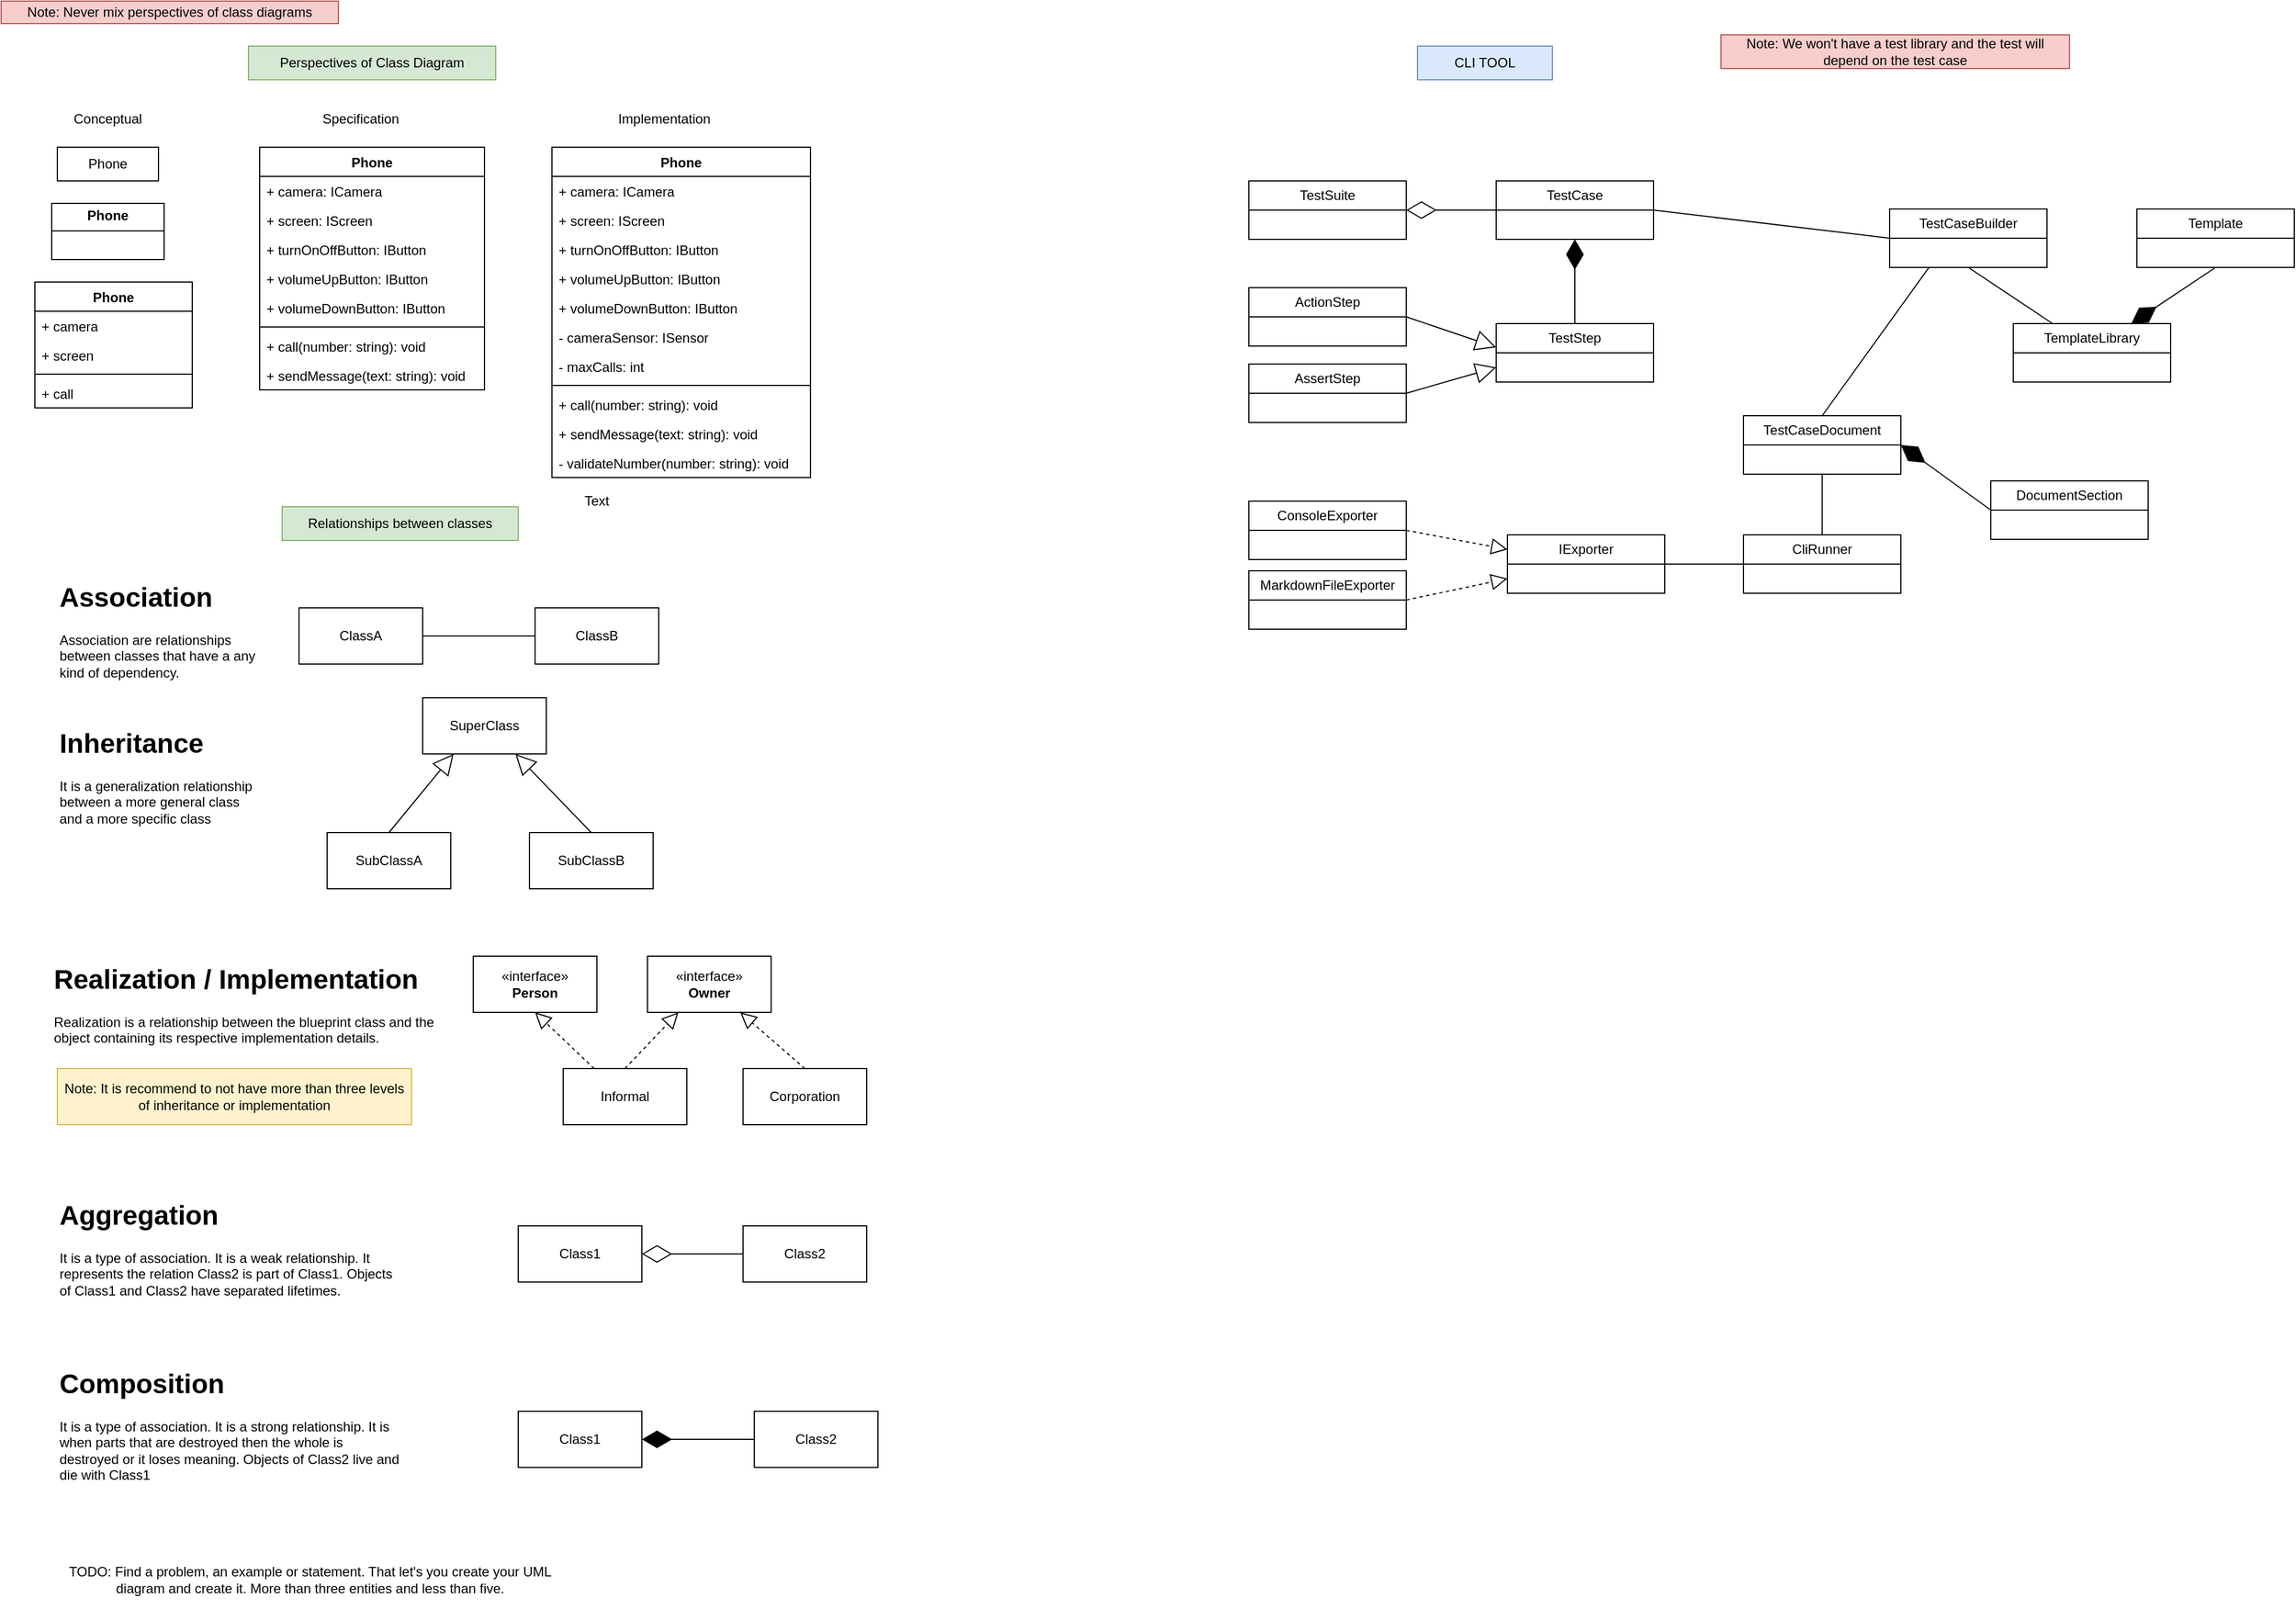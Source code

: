 <mxfile version="28.1.2">
  <diagram name="Page-1" id="z6iwsZZdMz4v8cv4b5W8">
    <mxGraphModel dx="3226" dy="1306" grid="1" gridSize="10" guides="1" tooltips="1" connect="1" arrows="1" fold="1" page="1" pageScale="1" pageWidth="1100" pageHeight="850" math="0" shadow="0">
      <root>
        <mxCell id="0" />
        <mxCell id="1" parent="0" />
        <mxCell id="MRD3C-GznaZoyH5pfZhT-1" value="Note: Never mix perspectives of class diagrams" style="text;html=1;align=center;verticalAlign=middle;whiteSpace=wrap;rounded=0;fillColor=#f8cecc;strokeColor=#b85450;" parent="1" vertex="1">
          <mxGeometry x="20" y="20" width="300" height="20" as="geometry" />
        </mxCell>
        <mxCell id="MRD3C-GznaZoyH5pfZhT-2" value="Perspectives of Class Diagram" style="text;html=1;align=center;verticalAlign=middle;whiteSpace=wrap;rounded=0;fillColor=#d5e8d4;strokeColor=#82b366;" parent="1" vertex="1">
          <mxGeometry x="240" y="60" width="220" height="30" as="geometry" />
        </mxCell>
        <mxCell id="MRD3C-GznaZoyH5pfZhT-3" value="Conceptual" style="text;html=1;align=center;verticalAlign=middle;whiteSpace=wrap;rounded=0;" parent="1" vertex="1">
          <mxGeometry x="80" y="110" width="70" height="30" as="geometry" />
        </mxCell>
        <mxCell id="MRD3C-GznaZoyH5pfZhT-4" value="Specification" style="text;html=1;align=center;verticalAlign=middle;whiteSpace=wrap;rounded=0;" parent="1" vertex="1">
          <mxGeometry x="300" y="110" width="80" height="30" as="geometry" />
        </mxCell>
        <mxCell id="MRD3C-GznaZoyH5pfZhT-5" value="Implementation" style="text;html=1;align=center;verticalAlign=middle;whiteSpace=wrap;rounded=0;" parent="1" vertex="1">
          <mxGeometry x="560" y="110" width="100" height="30" as="geometry" />
        </mxCell>
        <mxCell id="MRD3C-GznaZoyH5pfZhT-6" value="Phone" style="html=1;whiteSpace=wrap;" parent="1" vertex="1">
          <mxGeometry x="70" y="150" width="90" height="30" as="geometry" />
        </mxCell>
        <mxCell id="MRD3C-GznaZoyH5pfZhT-7" value="&lt;p style=&quot;margin:0px;margin-top:4px;text-align:center;&quot;&gt;&lt;b&gt;Phone&lt;/b&gt;&lt;/p&gt;&lt;hr size=&quot;1&quot; style=&quot;border-style:solid;&quot;&gt;&lt;div style=&quot;height:2px;&quot;&gt;&lt;/div&gt;" style="verticalAlign=top;align=left;overflow=fill;html=1;whiteSpace=wrap;" parent="1" vertex="1">
          <mxGeometry x="65" y="200" width="100" height="50" as="geometry" />
        </mxCell>
        <mxCell id="MRD3C-GznaZoyH5pfZhT-8" value="Phone" style="swimlane;fontStyle=1;align=center;verticalAlign=top;childLayout=stackLayout;horizontal=1;startSize=26;horizontalStack=0;resizeParent=1;resizeParentMax=0;resizeLast=0;collapsible=1;marginBottom=0;whiteSpace=wrap;html=1;" parent="1" vertex="1">
          <mxGeometry x="50" y="270" width="140" height="112" as="geometry" />
        </mxCell>
        <mxCell id="MRD3C-GznaZoyH5pfZhT-9" value="+ camera" style="text;strokeColor=none;fillColor=none;align=left;verticalAlign=top;spacingLeft=4;spacingRight=4;overflow=hidden;rotatable=0;points=[[0,0.5],[1,0.5]];portConstraint=eastwest;whiteSpace=wrap;html=1;" parent="MRD3C-GznaZoyH5pfZhT-8" vertex="1">
          <mxGeometry y="26" width="140" height="26" as="geometry" />
        </mxCell>
        <mxCell id="MRD3C-GznaZoyH5pfZhT-12" value="+ screen" style="text;strokeColor=none;fillColor=none;align=left;verticalAlign=top;spacingLeft=4;spacingRight=4;overflow=hidden;rotatable=0;points=[[0,0.5],[1,0.5]];portConstraint=eastwest;whiteSpace=wrap;html=1;" parent="MRD3C-GznaZoyH5pfZhT-8" vertex="1">
          <mxGeometry y="52" width="140" height="26" as="geometry" />
        </mxCell>
        <mxCell id="MRD3C-GznaZoyH5pfZhT-10" value="" style="line;strokeWidth=1;fillColor=none;align=left;verticalAlign=middle;spacingTop=-1;spacingLeft=3;spacingRight=3;rotatable=0;labelPosition=right;points=[];portConstraint=eastwest;strokeColor=inherit;" parent="MRD3C-GznaZoyH5pfZhT-8" vertex="1">
          <mxGeometry y="78" width="140" height="8" as="geometry" />
        </mxCell>
        <mxCell id="MRD3C-GznaZoyH5pfZhT-11" value="+ call" style="text;strokeColor=none;fillColor=none;align=left;verticalAlign=top;spacingLeft=4;spacingRight=4;overflow=hidden;rotatable=0;points=[[0,0.5],[1,0.5]];portConstraint=eastwest;whiteSpace=wrap;html=1;" parent="MRD3C-GznaZoyH5pfZhT-8" vertex="1">
          <mxGeometry y="86" width="140" height="26" as="geometry" />
        </mxCell>
        <mxCell id="MRD3C-GznaZoyH5pfZhT-13" value="Phone" style="swimlane;fontStyle=1;align=center;verticalAlign=top;childLayout=stackLayout;horizontal=1;startSize=26;horizontalStack=0;resizeParent=1;resizeParentMax=0;resizeLast=0;collapsible=1;marginBottom=0;whiteSpace=wrap;html=1;" parent="1" vertex="1">
          <mxGeometry x="250" y="150" width="200" height="216" as="geometry" />
        </mxCell>
        <mxCell id="MRD3C-GznaZoyH5pfZhT-14" value="+ camera: ICamera" style="text;strokeColor=none;fillColor=none;align=left;verticalAlign=top;spacingLeft=4;spacingRight=4;overflow=hidden;rotatable=0;points=[[0,0.5],[1,0.5]];portConstraint=eastwest;whiteSpace=wrap;html=1;" parent="MRD3C-GznaZoyH5pfZhT-13" vertex="1">
          <mxGeometry y="26" width="200" height="26" as="geometry" />
        </mxCell>
        <mxCell id="MRD3C-GznaZoyH5pfZhT-17" value="+ screen: IScreen" style="text;strokeColor=none;fillColor=none;align=left;verticalAlign=top;spacingLeft=4;spacingRight=4;overflow=hidden;rotatable=0;points=[[0,0.5],[1,0.5]];portConstraint=eastwest;whiteSpace=wrap;html=1;" parent="MRD3C-GznaZoyH5pfZhT-13" vertex="1">
          <mxGeometry y="52" width="200" height="26" as="geometry" />
        </mxCell>
        <mxCell id="MRD3C-GznaZoyH5pfZhT-18" value="+ turnOnOffButton: IButton" style="text;strokeColor=none;fillColor=none;align=left;verticalAlign=top;spacingLeft=4;spacingRight=4;overflow=hidden;rotatable=0;points=[[0,0.5],[1,0.5]];portConstraint=eastwest;whiteSpace=wrap;html=1;" parent="MRD3C-GznaZoyH5pfZhT-13" vertex="1">
          <mxGeometry y="78" width="200" height="26" as="geometry" />
        </mxCell>
        <mxCell id="MRD3C-GznaZoyH5pfZhT-19" value="+ volumeUpButton: IButton" style="text;strokeColor=none;fillColor=none;align=left;verticalAlign=top;spacingLeft=4;spacingRight=4;overflow=hidden;rotatable=0;points=[[0,0.5],[1,0.5]];portConstraint=eastwest;whiteSpace=wrap;html=1;" parent="MRD3C-GznaZoyH5pfZhT-13" vertex="1">
          <mxGeometry y="104" width="200" height="26" as="geometry" />
        </mxCell>
        <mxCell id="MRD3C-GznaZoyH5pfZhT-20" value="+ volumeDownButton: IButton" style="text;strokeColor=none;fillColor=none;align=left;verticalAlign=top;spacingLeft=4;spacingRight=4;overflow=hidden;rotatable=0;points=[[0,0.5],[1,0.5]];portConstraint=eastwest;whiteSpace=wrap;html=1;" parent="MRD3C-GznaZoyH5pfZhT-13" vertex="1">
          <mxGeometry y="130" width="200" height="26" as="geometry" />
        </mxCell>
        <mxCell id="MRD3C-GznaZoyH5pfZhT-15" value="" style="line;strokeWidth=1;fillColor=none;align=left;verticalAlign=middle;spacingTop=-1;spacingLeft=3;spacingRight=3;rotatable=0;labelPosition=right;points=[];portConstraint=eastwest;strokeColor=inherit;" parent="MRD3C-GznaZoyH5pfZhT-13" vertex="1">
          <mxGeometry y="156" width="200" height="8" as="geometry" />
        </mxCell>
        <mxCell id="MRD3C-GznaZoyH5pfZhT-16" value="+ call(number: string): void" style="text;strokeColor=none;fillColor=none;align=left;verticalAlign=top;spacingLeft=4;spacingRight=4;overflow=hidden;rotatable=0;points=[[0,0.5],[1,0.5]];portConstraint=eastwest;whiteSpace=wrap;html=1;" parent="MRD3C-GznaZoyH5pfZhT-13" vertex="1">
          <mxGeometry y="164" width="200" height="26" as="geometry" />
        </mxCell>
        <mxCell id="MRD3C-GznaZoyH5pfZhT-21" value="+ sendMessage(text: string): void" style="text;strokeColor=none;fillColor=none;align=left;verticalAlign=top;spacingLeft=4;spacingRight=4;overflow=hidden;rotatable=0;points=[[0,0.5],[1,0.5]];portConstraint=eastwest;whiteSpace=wrap;html=1;" parent="MRD3C-GznaZoyH5pfZhT-13" vertex="1">
          <mxGeometry y="190" width="200" height="26" as="geometry" />
        </mxCell>
        <mxCell id="MRD3C-GznaZoyH5pfZhT-22" value="Phone" style="swimlane;fontStyle=1;align=center;verticalAlign=top;childLayout=stackLayout;horizontal=1;startSize=26;horizontalStack=0;resizeParent=1;resizeParentMax=0;resizeLast=0;collapsible=1;marginBottom=0;whiteSpace=wrap;html=1;" parent="1" vertex="1">
          <mxGeometry x="510" y="150" width="230" height="294" as="geometry" />
        </mxCell>
        <mxCell id="MRD3C-GznaZoyH5pfZhT-23" value="+ camera: ICamera" style="text;strokeColor=none;fillColor=none;align=left;verticalAlign=top;spacingLeft=4;spacingRight=4;overflow=hidden;rotatable=0;points=[[0,0.5],[1,0.5]];portConstraint=eastwest;whiteSpace=wrap;html=1;" parent="MRD3C-GznaZoyH5pfZhT-22" vertex="1">
          <mxGeometry y="26" width="230" height="26" as="geometry" />
        </mxCell>
        <mxCell id="MRD3C-GznaZoyH5pfZhT-24" value="+ screen: IScreen" style="text;strokeColor=none;fillColor=none;align=left;verticalAlign=top;spacingLeft=4;spacingRight=4;overflow=hidden;rotatable=0;points=[[0,0.5],[1,0.5]];portConstraint=eastwest;whiteSpace=wrap;html=1;" parent="MRD3C-GznaZoyH5pfZhT-22" vertex="1">
          <mxGeometry y="52" width="230" height="26" as="geometry" />
        </mxCell>
        <mxCell id="MRD3C-GznaZoyH5pfZhT-25" value="+ turnOnOffButton: IButton" style="text;strokeColor=none;fillColor=none;align=left;verticalAlign=top;spacingLeft=4;spacingRight=4;overflow=hidden;rotatable=0;points=[[0,0.5],[1,0.5]];portConstraint=eastwest;whiteSpace=wrap;html=1;" parent="MRD3C-GznaZoyH5pfZhT-22" vertex="1">
          <mxGeometry y="78" width="230" height="26" as="geometry" />
        </mxCell>
        <mxCell id="MRD3C-GznaZoyH5pfZhT-26" value="+ volumeUpButton: IButton" style="text;strokeColor=none;fillColor=none;align=left;verticalAlign=top;spacingLeft=4;spacingRight=4;overflow=hidden;rotatable=0;points=[[0,0.5],[1,0.5]];portConstraint=eastwest;whiteSpace=wrap;html=1;" parent="MRD3C-GznaZoyH5pfZhT-22" vertex="1">
          <mxGeometry y="104" width="230" height="26" as="geometry" />
        </mxCell>
        <mxCell id="MRD3C-GznaZoyH5pfZhT-27" value="+ volumeDownButton: IButton" style="text;strokeColor=none;fillColor=none;align=left;verticalAlign=top;spacingLeft=4;spacingRight=4;overflow=hidden;rotatable=0;points=[[0,0.5],[1,0.5]];portConstraint=eastwest;whiteSpace=wrap;html=1;" parent="MRD3C-GznaZoyH5pfZhT-22" vertex="1">
          <mxGeometry y="130" width="230" height="26" as="geometry" />
        </mxCell>
        <mxCell id="MRD3C-GznaZoyH5pfZhT-31" value="- cameraSensor: ISensor" style="text;strokeColor=none;fillColor=none;align=left;verticalAlign=top;spacingLeft=4;spacingRight=4;overflow=hidden;rotatable=0;points=[[0,0.5],[1,0.5]];portConstraint=eastwest;whiteSpace=wrap;html=1;" parent="MRD3C-GznaZoyH5pfZhT-22" vertex="1">
          <mxGeometry y="156" width="230" height="26" as="geometry" />
        </mxCell>
        <mxCell id="MRD3C-GznaZoyH5pfZhT-33" value="- maxCalls: int" style="text;strokeColor=none;fillColor=none;align=left;verticalAlign=top;spacingLeft=4;spacingRight=4;overflow=hidden;rotatable=0;points=[[0,0.5],[1,0.5]];portConstraint=eastwest;whiteSpace=wrap;html=1;" parent="MRD3C-GznaZoyH5pfZhT-22" vertex="1">
          <mxGeometry y="182" width="230" height="26" as="geometry" />
        </mxCell>
        <mxCell id="MRD3C-GznaZoyH5pfZhT-28" value="" style="line;strokeWidth=1;fillColor=none;align=left;verticalAlign=middle;spacingTop=-1;spacingLeft=3;spacingRight=3;rotatable=0;labelPosition=right;points=[];portConstraint=eastwest;strokeColor=inherit;" parent="MRD3C-GznaZoyH5pfZhT-22" vertex="1">
          <mxGeometry y="208" width="230" height="8" as="geometry" />
        </mxCell>
        <mxCell id="MRD3C-GznaZoyH5pfZhT-29" value="+ call(number: string): void" style="text;strokeColor=none;fillColor=none;align=left;verticalAlign=top;spacingLeft=4;spacingRight=4;overflow=hidden;rotatable=0;points=[[0,0.5],[1,0.5]];portConstraint=eastwest;whiteSpace=wrap;html=1;" parent="MRD3C-GznaZoyH5pfZhT-22" vertex="1">
          <mxGeometry y="216" width="230" height="26" as="geometry" />
        </mxCell>
        <mxCell id="MRD3C-GznaZoyH5pfZhT-30" value="+ sendMessage(text: string): void" style="text;strokeColor=none;fillColor=none;align=left;verticalAlign=top;spacingLeft=4;spacingRight=4;overflow=hidden;rotatable=0;points=[[0,0.5],[1,0.5]];portConstraint=eastwest;whiteSpace=wrap;html=1;" parent="MRD3C-GznaZoyH5pfZhT-22" vertex="1">
          <mxGeometry y="242" width="230" height="26" as="geometry" />
        </mxCell>
        <mxCell id="MRD3C-GznaZoyH5pfZhT-32" value="- validateNumber(number: string): void" style="text;strokeColor=none;fillColor=none;align=left;verticalAlign=top;spacingLeft=4;spacingRight=4;overflow=hidden;rotatable=0;points=[[0,0.5],[1,0.5]];portConstraint=eastwest;whiteSpace=wrap;html=1;" parent="MRD3C-GznaZoyH5pfZhT-22" vertex="1">
          <mxGeometry y="268" width="230" height="26" as="geometry" />
        </mxCell>
        <mxCell id="MRD3C-GznaZoyH5pfZhT-34" value="Relationships between classes" style="text;html=1;align=center;verticalAlign=middle;whiteSpace=wrap;rounded=0;fillColor=#d5e8d4;strokeColor=#82b366;" parent="1" vertex="1">
          <mxGeometry x="270" y="470" width="210" height="30" as="geometry" />
        </mxCell>
        <mxCell id="MRD3C-GznaZoyH5pfZhT-35" value="ClassA" style="html=1;whiteSpace=wrap;" parent="1" vertex="1">
          <mxGeometry x="285" y="560" width="110" height="50" as="geometry" />
        </mxCell>
        <mxCell id="MRD3C-GznaZoyH5pfZhT-36" value="ClassB" style="html=1;whiteSpace=wrap;" parent="1" vertex="1">
          <mxGeometry x="495" y="560" width="110" height="50" as="geometry" />
        </mxCell>
        <mxCell id="MRD3C-GznaZoyH5pfZhT-38" value="&lt;h1 style=&quot;margin-top: 0px;&quot;&gt;Association&lt;/h1&gt;&lt;p&gt;Association are relationships between classes that have a any kind of dependency.&lt;/p&gt;" style="text;html=1;whiteSpace=wrap;overflow=hidden;rounded=0;" parent="1" vertex="1">
          <mxGeometry x="70" y="530" width="180" height="110" as="geometry" />
        </mxCell>
        <mxCell id="MRD3C-GznaZoyH5pfZhT-39" value="" style="endArrow=none;html=1;edgeStyle=orthogonalEdgeStyle;rounded=0;exitX=1;exitY=0.5;exitDx=0;exitDy=0;entryX=0;entryY=0.5;entryDx=0;entryDy=0;" parent="1" source="MRD3C-GznaZoyH5pfZhT-35" target="MRD3C-GznaZoyH5pfZhT-36" edge="1">
          <mxGeometry relative="1" as="geometry">
            <mxPoint x="440" y="620" as="sourcePoint" />
            <mxPoint x="600" y="620" as="targetPoint" />
          </mxGeometry>
        </mxCell>
        <mxCell id="MRD3C-GznaZoyH5pfZhT-42" value="&lt;h1 style=&quot;margin-top: 0px;&quot;&gt;Inheritance&lt;/h1&gt;&lt;p&gt;It is a generalization relationship between a more general class and a more specific class&lt;/p&gt;" style="text;html=1;whiteSpace=wrap;overflow=hidden;rounded=0;" parent="1" vertex="1">
          <mxGeometry x="70" y="660" width="180" height="120" as="geometry" />
        </mxCell>
        <mxCell id="MRD3C-GznaZoyH5pfZhT-43" value="SuperClass" style="html=1;whiteSpace=wrap;" parent="1" vertex="1">
          <mxGeometry x="395" y="640" width="110" height="50" as="geometry" />
        </mxCell>
        <mxCell id="MRD3C-GznaZoyH5pfZhT-44" value="SubClassA" style="html=1;whiteSpace=wrap;" parent="1" vertex="1">
          <mxGeometry x="310" y="760" width="110" height="50" as="geometry" />
        </mxCell>
        <mxCell id="MRD3C-GznaZoyH5pfZhT-45" value="SubClassB" style="html=1;whiteSpace=wrap;" parent="1" vertex="1">
          <mxGeometry x="490" y="760" width="110" height="50" as="geometry" />
        </mxCell>
        <mxCell id="MRD3C-GznaZoyH5pfZhT-46" value="" style="endArrow=block;endSize=16;endFill=0;html=1;rounded=0;exitX=0.5;exitY=0;exitDx=0;exitDy=0;entryX=0.25;entryY=1;entryDx=0;entryDy=0;" parent="1" source="MRD3C-GznaZoyH5pfZhT-44" target="MRD3C-GznaZoyH5pfZhT-43" edge="1">
          <mxGeometry width="160" relative="1" as="geometry">
            <mxPoint x="540" y="700" as="sourcePoint" />
            <mxPoint x="700" y="700" as="targetPoint" />
          </mxGeometry>
        </mxCell>
        <mxCell id="MRD3C-GznaZoyH5pfZhT-47" value="" style="endArrow=block;endSize=16;endFill=0;html=1;rounded=0;entryX=0.75;entryY=1;entryDx=0;entryDy=0;exitX=0.5;exitY=0;exitDx=0;exitDy=0;" parent="1" source="MRD3C-GznaZoyH5pfZhT-45" target="MRD3C-GznaZoyH5pfZhT-43" edge="1">
          <mxGeometry width="160" relative="1" as="geometry">
            <mxPoint x="520" y="730" as="sourcePoint" />
            <mxPoint x="680" y="730" as="targetPoint" />
          </mxGeometry>
        </mxCell>
        <mxCell id="MRD3C-GznaZoyH5pfZhT-51" value="&lt;h1 style=&quot;margin-top: 0px;&quot;&gt;Realization / Implementation&lt;/h1&gt;&lt;p&gt;Realization is a relationship between the blueprint class and the object containing its respective implementation details.&lt;/p&gt;" style="text;html=1;whiteSpace=wrap;overflow=hidden;rounded=0;" parent="1" vertex="1">
          <mxGeometry x="65" y="870" width="345" height="90" as="geometry" />
        </mxCell>
        <mxCell id="MRD3C-GznaZoyH5pfZhT-52" value="«interface»&lt;br&gt;&lt;b&gt;Owner&lt;/b&gt;" style="html=1;whiteSpace=wrap;" parent="1" vertex="1">
          <mxGeometry x="595" y="870" width="110" height="50" as="geometry" />
        </mxCell>
        <mxCell id="MRD3C-GznaZoyH5pfZhT-54" value="Informal" style="html=1;whiteSpace=wrap;" parent="1" vertex="1">
          <mxGeometry x="520" y="970" width="110" height="50" as="geometry" />
        </mxCell>
        <mxCell id="MRD3C-GznaZoyH5pfZhT-55" value="Corporation" style="html=1;whiteSpace=wrap;" parent="1" vertex="1">
          <mxGeometry x="680" y="970" width="110" height="50" as="geometry" />
        </mxCell>
        <mxCell id="MRD3C-GznaZoyH5pfZhT-56" value="" style="endArrow=block;dashed=1;endFill=0;endSize=12;html=1;rounded=0;exitX=0.5;exitY=0;exitDx=0;exitDy=0;entryX=0.25;entryY=1;entryDx=0;entryDy=0;" parent="1" source="MRD3C-GznaZoyH5pfZhT-54" target="MRD3C-GznaZoyH5pfZhT-52" edge="1">
          <mxGeometry width="160" relative="1" as="geometry">
            <mxPoint x="540" y="930" as="sourcePoint" />
            <mxPoint x="700" y="930" as="targetPoint" />
          </mxGeometry>
        </mxCell>
        <mxCell id="MRD3C-GznaZoyH5pfZhT-57" value="" style="endArrow=block;dashed=1;endFill=0;endSize=12;html=1;rounded=0;exitX=0.5;exitY=0;exitDx=0;exitDy=0;entryX=0.75;entryY=1;entryDx=0;entryDy=0;" parent="1" source="MRD3C-GznaZoyH5pfZhT-55" target="MRD3C-GznaZoyH5pfZhT-52" edge="1">
          <mxGeometry width="160" relative="1" as="geometry">
            <mxPoint x="670" y="940" as="sourcePoint" />
            <mxPoint x="830" y="940" as="targetPoint" />
          </mxGeometry>
        </mxCell>
        <mxCell id="MRD3C-GznaZoyH5pfZhT-59" value="«interface»&lt;br&gt;&lt;b&gt;Person&lt;/b&gt;" style="html=1;whiteSpace=wrap;" parent="1" vertex="1">
          <mxGeometry x="440" y="870" width="110" height="50" as="geometry" />
        </mxCell>
        <mxCell id="MRD3C-GznaZoyH5pfZhT-60" value="" style="endArrow=block;dashed=1;endFill=0;endSize=12;html=1;rounded=0;entryX=0.5;entryY=1;entryDx=0;entryDy=0;exitX=0.25;exitY=0;exitDx=0;exitDy=0;" parent="1" source="MRD3C-GznaZoyH5pfZhT-54" target="MRD3C-GznaZoyH5pfZhT-59" edge="1">
          <mxGeometry width="160" relative="1" as="geometry">
            <mxPoint x="330" y="1020" as="sourcePoint" />
            <mxPoint x="490" y="1020" as="targetPoint" />
          </mxGeometry>
        </mxCell>
        <mxCell id="MRD3C-GznaZoyH5pfZhT-61" value="Note: It is recommend to not have more than three levels of inheritance or implementation" style="text;html=1;align=center;verticalAlign=middle;whiteSpace=wrap;rounded=0;fillColor=#fff2cc;strokeColor=#d6b656;" parent="1" vertex="1">
          <mxGeometry x="70" y="970" width="315" height="50" as="geometry" />
        </mxCell>
        <mxCell id="MRD3C-GznaZoyH5pfZhT-62" value="&lt;h1 style=&quot;margin-top: 0px;&quot;&gt;Aggregation&lt;/h1&gt;&lt;p&gt;It is a type of association. It is a weak relationship. It represents the relation Class2 is part of Class1. Objects of Class1 and Class2 have separated lifetimes.&lt;/p&gt;" style="text;html=1;whiteSpace=wrap;overflow=hidden;rounded=0;" parent="1" vertex="1">
          <mxGeometry x="70" y="1080" width="300" height="110" as="geometry" />
        </mxCell>
        <mxCell id="MRD3C-GznaZoyH5pfZhT-63" value="&lt;h1 style=&quot;margin-top: 0px;&quot;&gt;Composition&lt;/h1&gt;&lt;p&gt;It is a type of association. It is a strong relationship. It is when parts that are destroyed then the whole is destroyed or it loses meaning. Objects of Class2 live and die with Class1&lt;/p&gt;" style="text;html=1;whiteSpace=wrap;overflow=hidden;rounded=0;" parent="1" vertex="1">
          <mxGeometry x="70" y="1230" width="310" height="120" as="geometry" />
        </mxCell>
        <mxCell id="MRD3C-GznaZoyH5pfZhT-64" value="Class1" style="html=1;whiteSpace=wrap;" parent="1" vertex="1">
          <mxGeometry x="480" y="1110" width="110" height="50" as="geometry" />
        </mxCell>
        <mxCell id="MRD3C-GznaZoyH5pfZhT-65" value="Class2" style="html=1;whiteSpace=wrap;" parent="1" vertex="1">
          <mxGeometry x="680" y="1110" width="110" height="50" as="geometry" />
        </mxCell>
        <mxCell id="MRD3C-GznaZoyH5pfZhT-66" value="Class1" style="html=1;whiteSpace=wrap;" parent="1" vertex="1">
          <mxGeometry x="480" y="1275" width="110" height="50" as="geometry" />
        </mxCell>
        <mxCell id="MRD3C-GznaZoyH5pfZhT-67" value="Class2" style="html=1;whiteSpace=wrap;" parent="1" vertex="1">
          <mxGeometry x="690" y="1275" width="110" height="50" as="geometry" />
        </mxCell>
        <mxCell id="MRD3C-GznaZoyH5pfZhT-68" value="" style="endArrow=diamondThin;endFill=1;endSize=24;html=1;rounded=0;entryX=1;entryY=0.5;entryDx=0;entryDy=0;exitX=0;exitY=0.5;exitDx=0;exitDy=0;" parent="1" source="MRD3C-GznaZoyH5pfZhT-67" target="MRD3C-GznaZoyH5pfZhT-66" edge="1">
          <mxGeometry width="160" relative="1" as="geometry">
            <mxPoint x="630" y="1370" as="sourcePoint" />
            <mxPoint x="790" y="1370" as="targetPoint" />
          </mxGeometry>
        </mxCell>
        <mxCell id="MRD3C-GznaZoyH5pfZhT-69" value="" style="endArrow=diamondThin;endFill=0;endSize=24;html=1;rounded=0;entryX=1;entryY=0.5;entryDx=0;entryDy=0;exitX=0;exitY=0.5;exitDx=0;exitDy=0;" parent="1" source="MRD3C-GznaZoyH5pfZhT-65" target="MRD3C-GznaZoyH5pfZhT-64" edge="1">
          <mxGeometry width="160" relative="1" as="geometry">
            <mxPoint x="630" y="1220" as="sourcePoint" />
            <mxPoint x="790" y="1220" as="targetPoint" />
          </mxGeometry>
        </mxCell>
        <mxCell id="MRD3C-GznaZoyH5pfZhT-70" value="TODO: Find a problem, an example or statement. That let&#39;s you create your UML diagram and create it. More than three entities and less than five." style="text;html=1;align=center;verticalAlign=middle;whiteSpace=wrap;rounded=0;" parent="1" vertex="1">
          <mxGeometry x="70" y="1400" width="450" height="50" as="geometry" />
        </mxCell>
        <mxCell id="uTPeltbkBN8PucFy3Olm-1" value="Text" style="text;html=1;align=center;verticalAlign=middle;whiteSpace=wrap;rounded=0;" parent="1" vertex="1">
          <mxGeometry x="520" y="450" width="60" height="30" as="geometry" />
        </mxCell>
        <mxCell id="uTPeltbkBN8PucFy3Olm-2" value="CLI TOOL" style="text;html=1;align=center;verticalAlign=middle;whiteSpace=wrap;rounded=0;fillColor=#dae8fc;strokeColor=#6c8ebf;" parent="1" vertex="1">
          <mxGeometry x="1280" y="60" width="120" height="30" as="geometry" />
        </mxCell>
        <mxCell id="uTPeltbkBN8PucFy3Olm-3" value="TestCase" style="swimlane;fontStyle=0;childLayout=stackLayout;horizontal=1;startSize=26;fillColor=none;horizontalStack=0;resizeParent=1;resizeParentMax=0;resizeLast=0;collapsible=1;marginBottom=0;whiteSpace=wrap;html=1;" parent="1" vertex="1">
          <mxGeometry x="1350" y="180" width="140" height="52" as="geometry" />
        </mxCell>
        <mxCell id="uTPeltbkBN8PucFy3Olm-12" value="TestSuite" style="swimlane;fontStyle=0;childLayout=stackLayout;horizontal=1;startSize=26;fillColor=none;horizontalStack=0;resizeParent=1;resizeParentMax=0;resizeLast=0;collapsible=1;marginBottom=0;whiteSpace=wrap;html=1;" parent="1" vertex="1">
          <mxGeometry x="1130" y="180" width="140" height="52" as="geometry" />
        </mxCell>
        <mxCell id="uTPeltbkBN8PucFy3Olm-13" value="" style="endArrow=diamondThin;endFill=0;endSize=24;html=1;rounded=0;entryX=1;entryY=0.5;entryDx=0;entryDy=0;exitX=0;exitY=0.5;exitDx=0;exitDy=0;" parent="1" source="uTPeltbkBN8PucFy3Olm-3" target="uTPeltbkBN8PucFy3Olm-12" edge="1">
          <mxGeometry width="160" relative="1" as="geometry">
            <mxPoint x="1340" y="330" as="sourcePoint" />
            <mxPoint x="1500" y="330" as="targetPoint" />
          </mxGeometry>
        </mxCell>
        <mxCell id="uTPeltbkBN8PucFy3Olm-14" value="TestCaseDocument" style="swimlane;fontStyle=0;childLayout=stackLayout;horizontal=1;startSize=26;fillColor=none;horizontalStack=0;resizeParent=1;resizeParentMax=0;resizeLast=0;collapsible=1;marginBottom=0;whiteSpace=wrap;html=1;" parent="1" vertex="1">
          <mxGeometry x="1570" y="389" width="140" height="52" as="geometry" />
        </mxCell>
        <mxCell id="uTPeltbkBN8PucFy3Olm-15" value="DocumentSection" style="swimlane;fontStyle=0;childLayout=stackLayout;horizontal=1;startSize=26;fillColor=none;horizontalStack=0;resizeParent=1;resizeParentMax=0;resizeLast=0;collapsible=1;marginBottom=0;whiteSpace=wrap;html=1;" parent="1" vertex="1">
          <mxGeometry x="1790" y="447" width="140" height="52" as="geometry" />
        </mxCell>
        <mxCell id="uTPeltbkBN8PucFy3Olm-16" value="" style="endArrow=diamondThin;endFill=1;endSize=24;html=1;rounded=0;entryX=1;entryY=0.5;entryDx=0;entryDy=0;exitX=0;exitY=0.5;exitDx=0;exitDy=0;" parent="1" source="uTPeltbkBN8PucFy3Olm-15" target="uTPeltbkBN8PucFy3Olm-14" edge="1">
          <mxGeometry width="160" relative="1" as="geometry">
            <mxPoint x="1800" y="489" as="sourcePoint" />
            <mxPoint x="1960" y="489" as="targetPoint" />
          </mxGeometry>
        </mxCell>
        <mxCell id="uTPeltbkBN8PucFy3Olm-17" value="ActionStep" style="swimlane;fontStyle=0;childLayout=stackLayout;horizontal=1;startSize=26;fillColor=none;horizontalStack=0;resizeParent=1;resizeParentMax=0;resizeLast=0;collapsible=1;marginBottom=0;whiteSpace=wrap;html=1;" parent="1" vertex="1">
          <mxGeometry x="1130" y="275" width="140" height="52" as="geometry" />
        </mxCell>
        <mxCell id="uTPeltbkBN8PucFy3Olm-18" value="AssertStep" style="swimlane;fontStyle=0;childLayout=stackLayout;horizontal=1;startSize=26;fillColor=none;horizontalStack=0;resizeParent=1;resizeParentMax=0;resizeLast=0;collapsible=1;marginBottom=0;whiteSpace=wrap;html=1;" parent="1" vertex="1">
          <mxGeometry x="1130" y="343" width="140" height="52" as="geometry" />
        </mxCell>
        <mxCell id="uTPeltbkBN8PucFy3Olm-19" value="TestStep" style="swimlane;fontStyle=0;childLayout=stackLayout;horizontal=1;startSize=26;fillColor=none;horizontalStack=0;resizeParent=1;resizeParentMax=0;resizeLast=0;collapsible=1;marginBottom=0;whiteSpace=wrap;html=1;" parent="1" vertex="1">
          <mxGeometry x="1350" y="307" width="140" height="52" as="geometry" />
        </mxCell>
        <mxCell id="uTPeltbkBN8PucFy3Olm-20" value="" style="endArrow=block;endSize=16;endFill=0;html=1;rounded=0;exitX=1;exitY=0.5;exitDx=0;exitDy=0;entryX=-0.001;entryY=0.405;entryDx=0;entryDy=0;entryPerimeter=0;" parent="1" source="uTPeltbkBN8PucFy3Olm-17" target="uTPeltbkBN8PucFy3Olm-19" edge="1">
          <mxGeometry width="160" relative="1" as="geometry">
            <mxPoint x="1290" y="375" as="sourcePoint" />
            <mxPoint x="1450" y="375" as="targetPoint" />
          </mxGeometry>
        </mxCell>
        <mxCell id="uTPeltbkBN8PucFy3Olm-21" value="" style="endArrow=block;endSize=16;endFill=0;html=1;rounded=0;exitX=1;exitY=0.5;exitDx=0;exitDy=0;entryX=0;entryY=0.75;entryDx=0;entryDy=0;" parent="1" source="uTPeltbkBN8PucFy3Olm-18" target="uTPeltbkBN8PucFy3Olm-19" edge="1">
          <mxGeometry width="160" relative="1" as="geometry">
            <mxPoint x="1310" y="385" as="sourcePoint" />
            <mxPoint x="1470" y="385" as="targetPoint" />
          </mxGeometry>
        </mxCell>
        <mxCell id="uTPeltbkBN8PucFy3Olm-26" value="IExporter" style="swimlane;fontStyle=0;childLayout=stackLayout;horizontal=1;startSize=26;fillColor=none;horizontalStack=0;resizeParent=1;resizeParentMax=0;resizeLast=0;collapsible=1;marginBottom=0;whiteSpace=wrap;html=1;" parent="1" vertex="1">
          <mxGeometry x="1360" y="495" width="140" height="52" as="geometry" />
        </mxCell>
        <mxCell id="uTPeltbkBN8PucFy3Olm-27" value="ConsoleExporter" style="swimlane;fontStyle=0;childLayout=stackLayout;horizontal=1;startSize=26;fillColor=none;horizontalStack=0;resizeParent=1;resizeParentMax=0;resizeLast=0;collapsible=1;marginBottom=0;whiteSpace=wrap;html=1;" parent="1" vertex="1">
          <mxGeometry x="1130" y="465" width="140" height="52" as="geometry" />
        </mxCell>
        <mxCell id="uTPeltbkBN8PucFy3Olm-28" value="MarkdownFileExporter" style="swimlane;fontStyle=0;childLayout=stackLayout;horizontal=1;startSize=26;fillColor=none;horizontalStack=0;resizeParent=1;resizeParentMax=0;resizeLast=0;collapsible=1;marginBottom=0;whiteSpace=wrap;html=1;" parent="1" vertex="1">
          <mxGeometry x="1130" y="527" width="140" height="52" as="geometry" />
        </mxCell>
        <mxCell id="uTPeltbkBN8PucFy3Olm-29" value="" style="endArrow=block;dashed=1;endFill=0;endSize=12;html=1;rounded=0;exitX=1;exitY=0.5;exitDx=0;exitDy=0;entryX=0;entryY=0.25;entryDx=0;entryDy=0;" parent="1" source="uTPeltbkBN8PucFy3Olm-27" target="uTPeltbkBN8PucFy3Olm-26" edge="1">
          <mxGeometry width="160" relative="1" as="geometry">
            <mxPoint x="1300" y="485" as="sourcePoint" />
            <mxPoint x="1460" y="485" as="targetPoint" />
          </mxGeometry>
        </mxCell>
        <mxCell id="uTPeltbkBN8PucFy3Olm-30" value="" style="endArrow=block;dashed=1;endFill=0;endSize=12;html=1;rounded=0;exitX=1;exitY=0.5;exitDx=0;exitDy=0;entryX=0;entryY=0.75;entryDx=0;entryDy=0;" parent="1" source="uTPeltbkBN8PucFy3Olm-28" target="uTPeltbkBN8PucFy3Olm-26" edge="1">
          <mxGeometry width="160" relative="1" as="geometry">
            <mxPoint x="1330" y="525" as="sourcePoint" />
            <mxPoint x="1420" y="542" as="targetPoint" />
          </mxGeometry>
        </mxCell>
        <mxCell id="uTPeltbkBN8PucFy3Olm-32" value="CliRunner" style="swimlane;fontStyle=0;childLayout=stackLayout;horizontal=1;startSize=26;fillColor=none;horizontalStack=0;resizeParent=1;resizeParentMax=0;resizeLast=0;collapsible=1;marginBottom=0;whiteSpace=wrap;html=1;" parent="1" vertex="1">
          <mxGeometry x="1570" y="495" width="140" height="52" as="geometry" />
        </mxCell>
        <mxCell id="uTPeltbkBN8PucFy3Olm-33" value="" style="endArrow=none;html=1;edgeStyle=orthogonalEdgeStyle;rounded=0;exitX=1;exitY=0.5;exitDx=0;exitDy=0;entryX=0;entryY=0.5;entryDx=0;entryDy=0;" parent="1" source="uTPeltbkBN8PucFy3Olm-26" target="uTPeltbkBN8PucFy3Olm-32" edge="1">
          <mxGeometry relative="1" as="geometry">
            <mxPoint x="1530" y="579" as="sourcePoint" />
            <mxPoint x="1630" y="579" as="targetPoint" />
          </mxGeometry>
        </mxCell>
        <mxCell id="uTPeltbkBN8PucFy3Olm-34" value="TestCaseBuilder" style="swimlane;fontStyle=0;childLayout=stackLayout;horizontal=1;startSize=26;fillColor=none;horizontalStack=0;resizeParent=1;resizeParentMax=0;resizeLast=0;collapsible=1;marginBottom=0;whiteSpace=wrap;html=1;" parent="1" vertex="1">
          <mxGeometry x="1700" y="205" width="140" height="52" as="geometry" />
        </mxCell>
        <mxCell id="uTPeltbkBN8PucFy3Olm-35" value="Template" style="swimlane;fontStyle=0;childLayout=stackLayout;horizontal=1;startSize=26;fillColor=none;horizontalStack=0;resizeParent=1;resizeParentMax=0;resizeLast=0;collapsible=1;marginBottom=0;whiteSpace=wrap;html=1;" parent="1" vertex="1">
          <mxGeometry x="1920" y="205" width="140" height="52" as="geometry" />
        </mxCell>
        <mxCell id="uTPeltbkBN8PucFy3Olm-36" value="TemplateLibrary" style="swimlane;fontStyle=0;childLayout=stackLayout;horizontal=1;startSize=26;fillColor=none;horizontalStack=0;resizeParent=1;resizeParentMax=0;resizeLast=0;collapsible=1;marginBottom=0;whiteSpace=wrap;html=1;" parent="1" vertex="1">
          <mxGeometry x="1810" y="307" width="140" height="52" as="geometry" />
        </mxCell>
        <mxCell id="uTPeltbkBN8PucFy3Olm-38" value="" style="endArrow=none;html=1;rounded=0;exitX=0.5;exitY=1;exitDx=0;exitDy=0;entryX=0.25;entryY=0;entryDx=0;entryDy=0;" parent="1" source="uTPeltbkBN8PucFy3Olm-34" target="uTPeltbkBN8PucFy3Olm-36" edge="1">
          <mxGeometry relative="1" as="geometry">
            <mxPoint x="1750" y="392.76" as="sourcePoint" />
            <mxPoint x="1820" y="392.76" as="targetPoint" />
          </mxGeometry>
        </mxCell>
        <mxCell id="uTPeltbkBN8PucFy3Olm-39" value="" style="endArrow=diamondThin;endFill=1;endSize=24;html=1;rounded=0;exitX=0.5;exitY=1;exitDx=0;exitDy=0;entryX=0.75;entryY=0;entryDx=0;entryDy=0;" parent="1" source="uTPeltbkBN8PucFy3Olm-35" target="uTPeltbkBN8PucFy3Olm-36" edge="1">
          <mxGeometry width="160" relative="1" as="geometry">
            <mxPoint x="2000" y="307" as="sourcePoint" />
            <mxPoint x="2160" y="307" as="targetPoint" />
          </mxGeometry>
        </mxCell>
        <mxCell id="uTPeltbkBN8PucFy3Olm-40" value="Note: We won&#39;t have a test library and the test will depend on the test case" style="text;html=1;align=center;verticalAlign=middle;whiteSpace=wrap;rounded=0;fillColor=#f8cecc;strokeColor=#b85450;" parent="1" vertex="1">
          <mxGeometry x="1550" y="50" width="310" height="30" as="geometry" />
        </mxCell>
        <mxCell id="uTPeltbkBN8PucFy3Olm-41" value="" style="endArrow=diamondThin;endFill=1;endSize=24;html=1;rounded=0;exitX=0.5;exitY=0;exitDx=0;exitDy=0;entryX=0.5;entryY=1;entryDx=0;entryDy=0;" parent="1" source="uTPeltbkBN8PucFy3Olm-19" target="uTPeltbkBN8PucFy3Olm-3" edge="1">
          <mxGeometry width="160" relative="1" as="geometry">
            <mxPoint x="1470" y="260" as="sourcePoint" />
            <mxPoint x="1630" y="260" as="targetPoint" />
          </mxGeometry>
        </mxCell>
        <mxCell id="uTPeltbkBN8PucFy3Olm-42" value="" style="endArrow=none;html=1;rounded=0;exitX=0.5;exitY=0;exitDx=0;exitDy=0;entryX=0.5;entryY=1;entryDx=0;entryDy=0;" parent="1" source="uTPeltbkBN8PucFy3Olm-32" target="uTPeltbkBN8PucFy3Olm-14" edge="1">
          <mxGeometry relative="1" as="geometry">
            <mxPoint x="1630" y="598.43" as="sourcePoint" />
            <mxPoint x="1700" y="598.43" as="targetPoint" />
          </mxGeometry>
        </mxCell>
        <mxCell id="uTPeltbkBN8PucFy3Olm-43" value="" style="endArrow=none;html=1;rounded=0;exitX=0.25;exitY=1;exitDx=0;exitDy=0;entryX=0.5;entryY=0;entryDx=0;entryDy=0;" parent="1" source="uTPeltbkBN8PucFy3Olm-34" target="uTPeltbkBN8PucFy3Olm-14" edge="1">
          <mxGeometry relative="1" as="geometry">
            <mxPoint x="1560" y="459" as="sourcePoint" />
            <mxPoint x="1630" y="459" as="targetPoint" />
          </mxGeometry>
        </mxCell>
        <mxCell id="uTPeltbkBN8PucFy3Olm-44" value="" style="endArrow=none;html=1;rounded=0;exitX=0;exitY=0.5;exitDx=0;exitDy=0;entryX=1;entryY=0.5;entryDx=0;entryDy=0;" parent="1" source="uTPeltbkBN8PucFy3Olm-34" target="uTPeltbkBN8PucFy3Olm-3" edge="1">
          <mxGeometry relative="1" as="geometry">
            <mxPoint x="1665" y="175" as="sourcePoint" />
            <mxPoint x="1570" y="307" as="targetPoint" />
          </mxGeometry>
        </mxCell>
      </root>
    </mxGraphModel>
  </diagram>
</mxfile>
